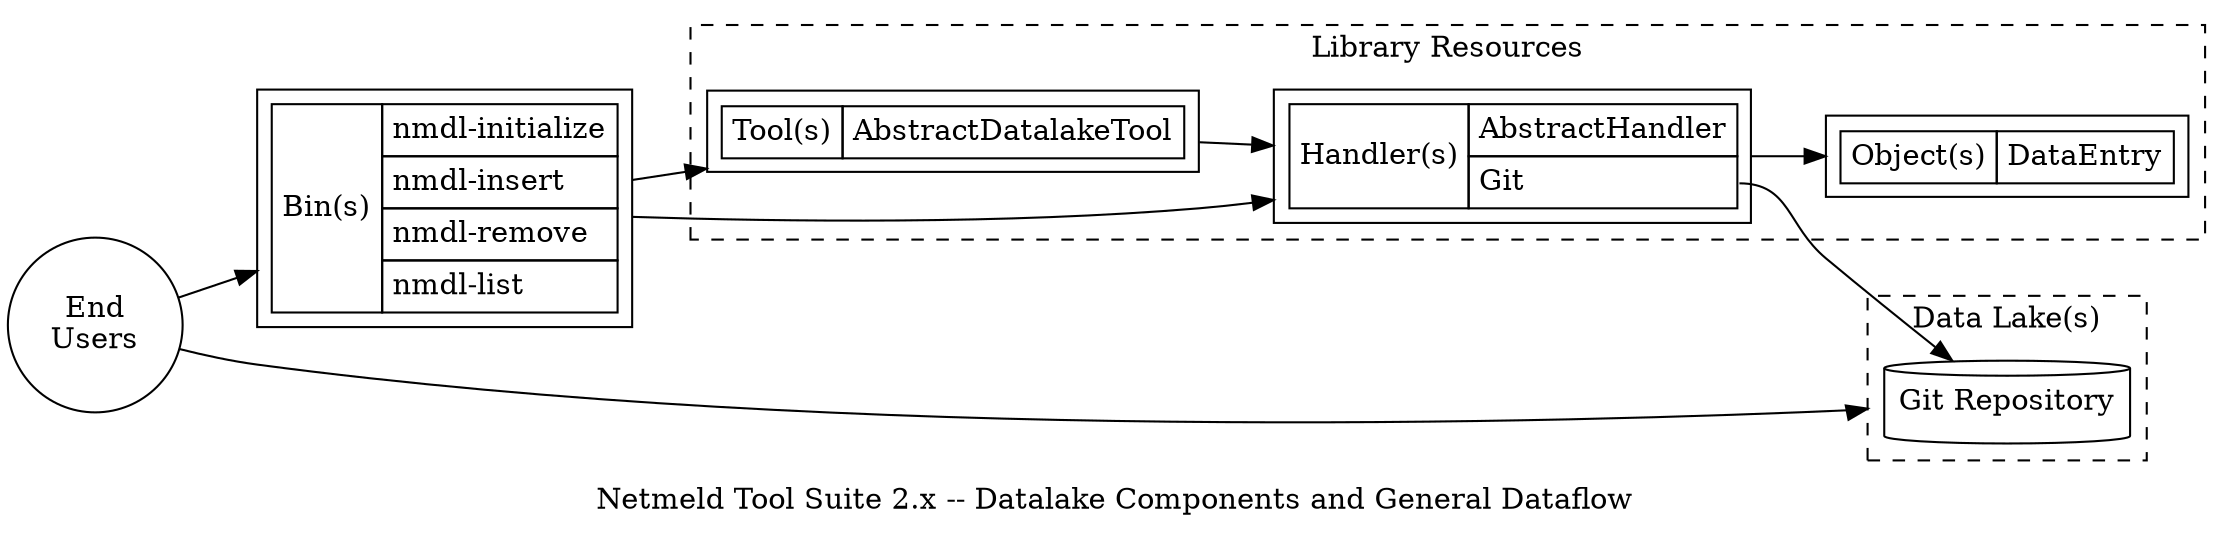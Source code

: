 digraph G {
  rankdir=LR;
  nodesep=0.5;
  ranksep=0.5;
  newrank=true;
  splines=spline;
  compound=true;
  concentrate=true;

  label="Netmeld Tool Suite 2.x -- Datalake Components and General Dataflow";

  node[shape="circle"];
  users [label="End\nUsers"];

  node[shape="rectangle",margin=0.1];
  bins [label=<
    <table border="0" cellborder="1" cellspacing="0" cellpadding="4">
      <tr><td rowspan="5">Bin(s)</td></tr>
      <tr><td align="left">nmdl-initialize</td></tr>
      <tr><td align="left">nmdl-insert</td></tr>
      <tr><td align="left">nmdl-remove</td></tr>
      <tr><td align="left">nmdl-list</td></tr>
    </table>>];

  subgraph cluster_lib {
    label="Library Resources";
    style="dashed";

    node[shape="rectangle",margin=0.1];
    objects [label=<
      <table border="0" cellborder="1" cellspacing="0" cellpadding="4">
        <tr><td rowspan="2">Object(s)</td></tr>
        <tr><td align="left">DataEntry</td></tr>
      </table>>];
    tools [label=<
      <table border="0" cellborder="1" cellspacing="0" cellpadding="4">
        <tr><td rowspan="2">Tool(s)</td></tr>
        <tr><td align="left">AbstractDatalakeTool</td></tr>
      </table>>];
    handlers [label=<
      <table border="0" cellborder="1" cellspacing="0" cellpadding="4">
        <tr><td rowspan="3">Handler(s)</td></tr>
        <tr><td align="left">AbstractHandler</td></tr>
        <tr><td align="left" port="git">Git</td></tr>
      </table>>];
  }

  subgraph cluster_datalake {
    label="Data Lake(s)";
    style="dashed";

    node [shape="cylinder"];
    git [label="Git Repository"];
  }
  

  users->bins;
  users->git [lhead=cluster_datalake];
  bins->tools;
  bins->handlers;
  tools->handlers;
  handlers->objects;
  handlers:git->git;
}
